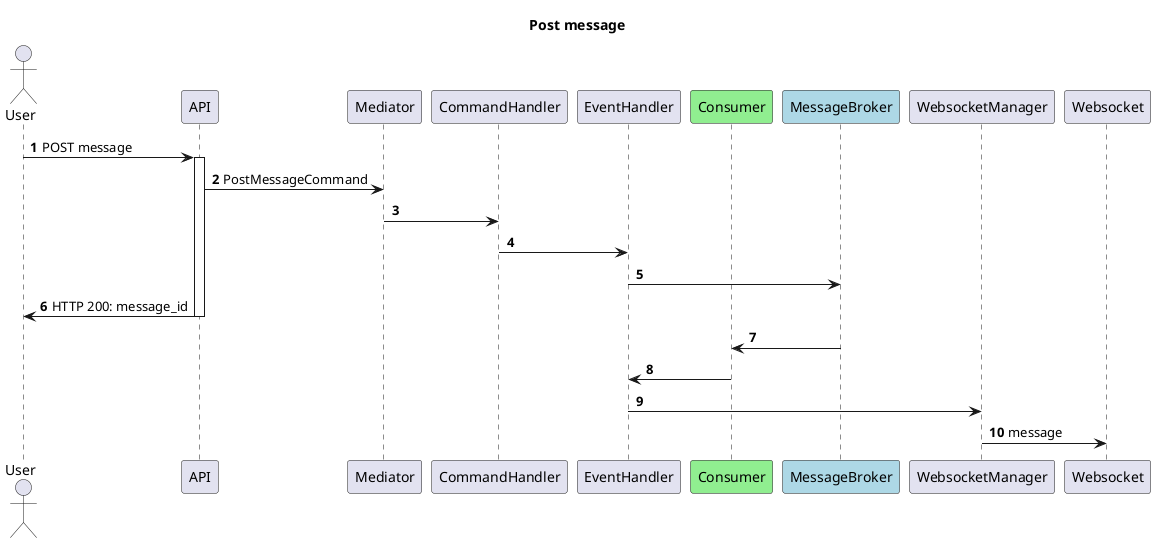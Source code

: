 @startuml
autonumber
title Post message

actor user as "User"
participant api as "API"
participant mediator as "Mediator"
participant command_handler as "CommandHandler"
participant event_handler as "EventHandler"
participant consumer as "Consumer" #LightGreen
participant broker as "MessageBroker" #LightBlue
participant websocket_manager as "WebsocketManager"
participant websocket as "Websocket"

user -> api ++: POST message

api -> mediator: PostMessageCommand

mediator -> command_handler

command_handler -> event_handler

event_handler -> broker

api -> user --: HTTP 200: message_id

broker -> consumer

consumer -> event_handler

event_handler -> websocket_manager

websocket_manager -> websocket: message


@enduml